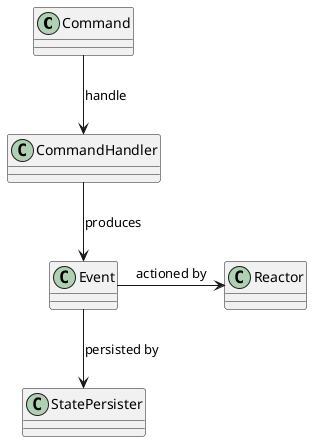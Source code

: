 @startuml

class Command
class CommandHandler
class Event
class StatePersister
class Reactor

Command -down-> CommandHandler : handle
CommandHandler -down-> Event : produces
Event -down-> StatePersister : persisted by
Event -right> Reactor : actioned by

@enduml
